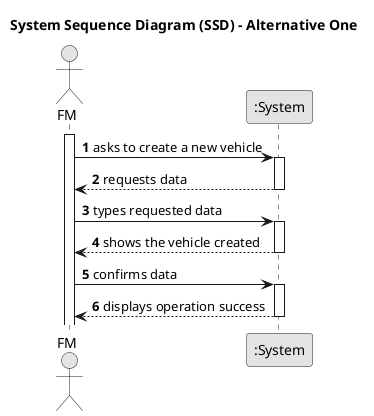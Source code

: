 @startuml
skinparam monochrome true
skinparam packageStyle rectangle
skinparam shadowing false

title System Sequence Diagram (SSD) - Alternative One

autonumber

actor "FM" as Employee
participant ":System" as System

activate Employee

    Employee -> System : asks to create a new vehicle
    activate System

        System --> Employee : requests data
    deactivate System

    Employee -> System : types requested data
    activate System

        System --> Employee : shows the vehicle created
    deactivate System

    Employee -> System : confirms data
    activate System

        System --> Employee : displays operation success
    deactivate System



@enduml